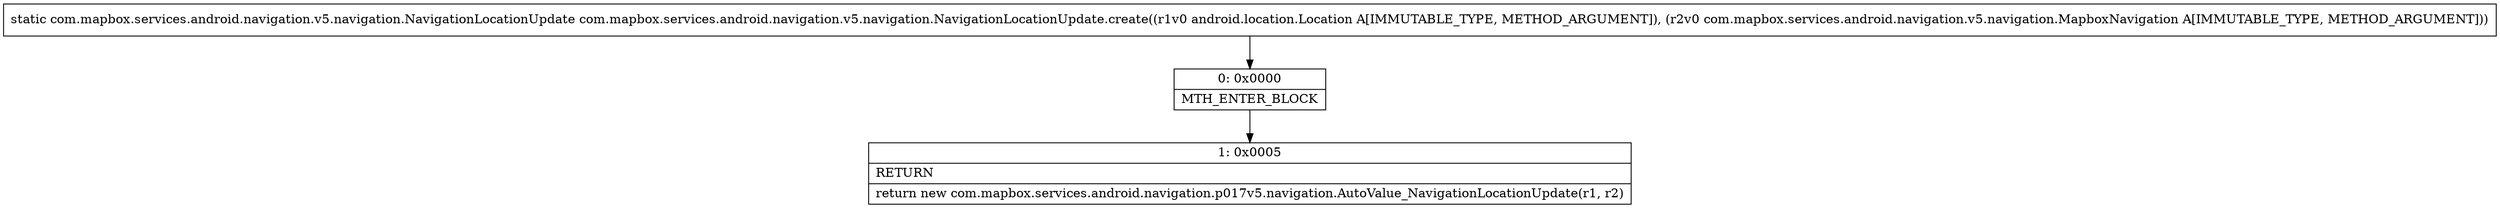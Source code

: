 digraph "CFG forcom.mapbox.services.android.navigation.v5.navigation.NavigationLocationUpdate.create(Landroid\/location\/Location;Lcom\/mapbox\/services\/android\/navigation\/v5\/navigation\/MapboxNavigation;)Lcom\/mapbox\/services\/android\/navigation\/v5\/navigation\/NavigationLocationUpdate;" {
Node_0 [shape=record,label="{0\:\ 0x0000|MTH_ENTER_BLOCK\l}"];
Node_1 [shape=record,label="{1\:\ 0x0005|RETURN\l|return new com.mapbox.services.android.navigation.p017v5.navigation.AutoValue_NavigationLocationUpdate(r1, r2)\l}"];
MethodNode[shape=record,label="{static com.mapbox.services.android.navigation.v5.navigation.NavigationLocationUpdate com.mapbox.services.android.navigation.v5.navigation.NavigationLocationUpdate.create((r1v0 android.location.Location A[IMMUTABLE_TYPE, METHOD_ARGUMENT]), (r2v0 com.mapbox.services.android.navigation.v5.navigation.MapboxNavigation A[IMMUTABLE_TYPE, METHOD_ARGUMENT])) }"];
MethodNode -> Node_0;
Node_0 -> Node_1;
}

